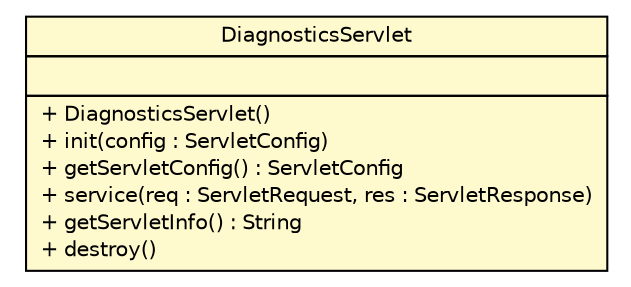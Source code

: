 #!/usr/local/bin/dot
#
# Class diagram 
# Generated by UMLGraph version R5_6-24-gf6e263 (http://www.umlgraph.org/)
#

digraph G {
	edge [fontname="Helvetica",fontsize=10,labelfontname="Helvetica",labelfontsize=10];
	node [fontname="Helvetica",fontsize=10,shape=plaintext];
	nodesep=0.25;
	ranksep=0.5;
	// nl.b3p.brmo.soap.util.DiagnosticsServlet
	c611 [label=<<table title="nl.b3p.brmo.soap.util.DiagnosticsServlet" border="0" cellborder="1" cellspacing="0" cellpadding="2" port="p" bgcolor="lemonChiffon" href="./DiagnosticsServlet.html">
		<tr><td><table border="0" cellspacing="0" cellpadding="1">
<tr><td align="center" balign="center"> DiagnosticsServlet </td></tr>
		</table></td></tr>
		<tr><td><table border="0" cellspacing="0" cellpadding="1">
<tr><td align="left" balign="left">  </td></tr>
		</table></td></tr>
		<tr><td><table border="0" cellspacing="0" cellpadding="1">
<tr><td align="left" balign="left"> + DiagnosticsServlet() </td></tr>
<tr><td align="left" balign="left"> + init(config : ServletConfig) </td></tr>
<tr><td align="left" balign="left"> + getServletConfig() : ServletConfig </td></tr>
<tr><td align="left" balign="left"> + service(req : ServletRequest, res : ServletResponse) </td></tr>
<tr><td align="left" balign="left"> + getServletInfo() : String </td></tr>
<tr><td align="left" balign="left"> + destroy() </td></tr>
		</table></td></tr>
		</table>>, URL="./DiagnosticsServlet.html", fontname="Helvetica", fontcolor="black", fontsize=10.0];
}

